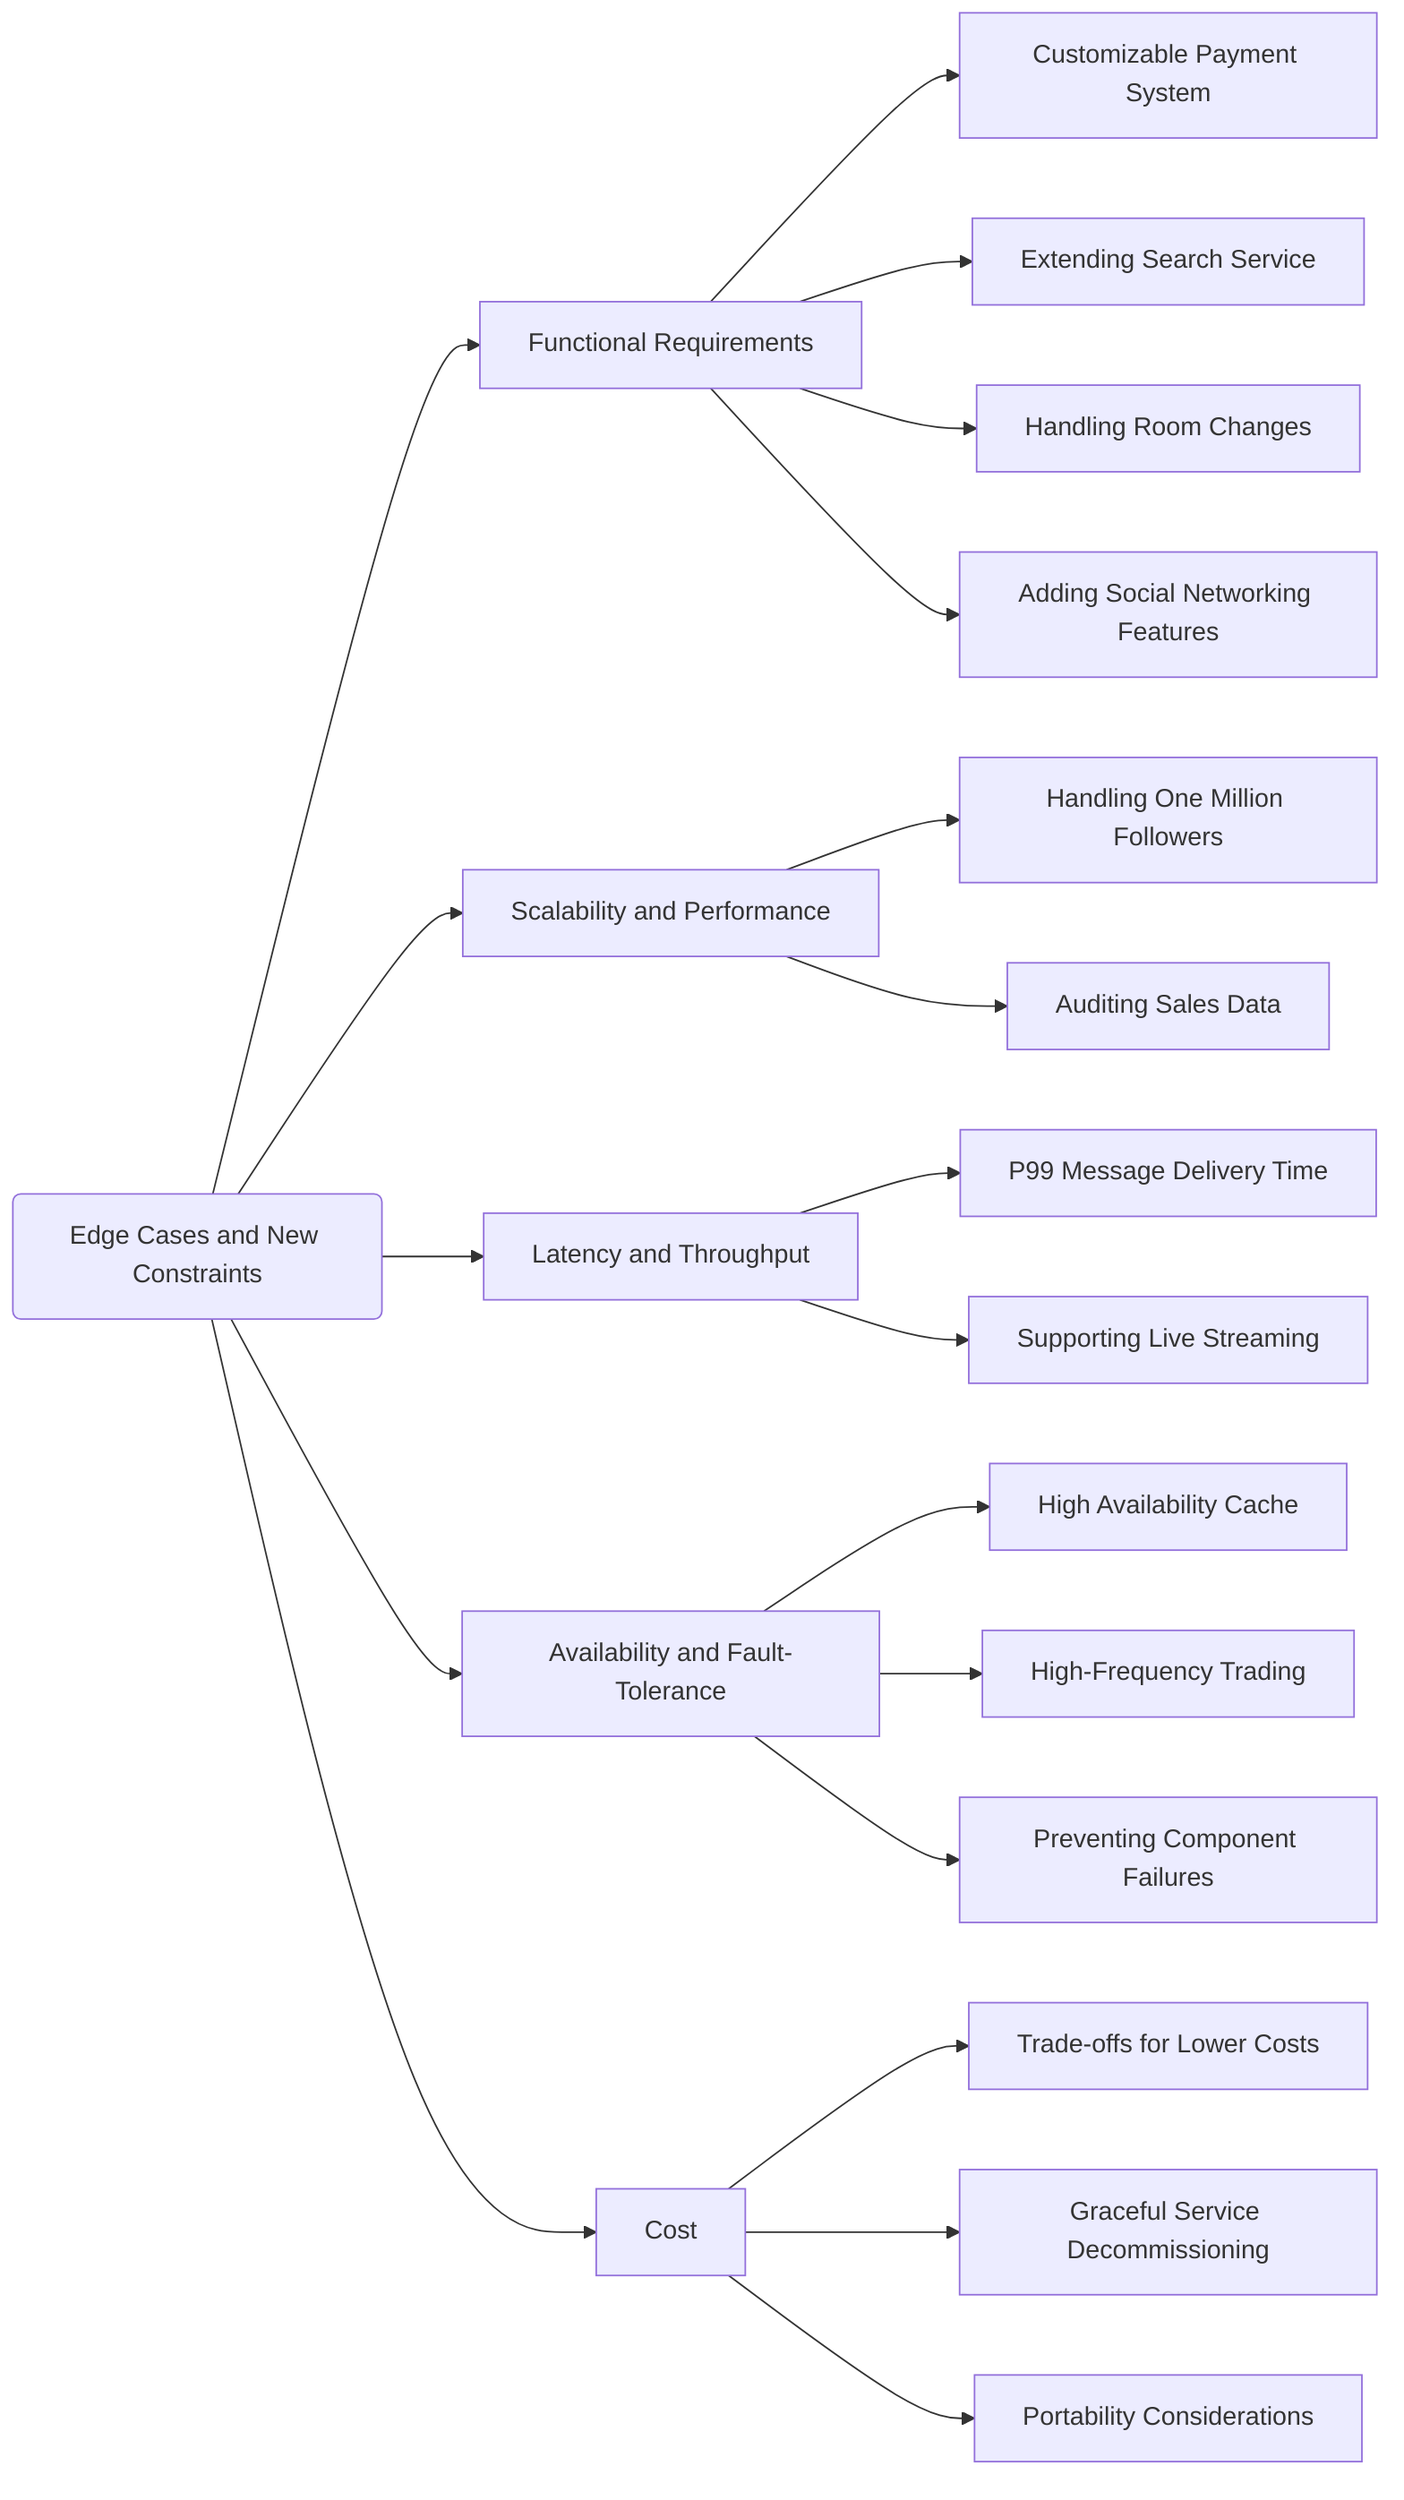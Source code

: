 graph LR
    A(Edge Cases and New Constraints) --> B[Functional Requirements]
    A --> C[Scalability and Performance]
    A --> D[Latency and Throughput]
    A --> E[Availability and Fault-Tolerance]
    A --> F[Cost]

    B --> B1[Customizable Payment System]
    B --> B2[Extending Search Service]
    B --> B3[Handling Room Changes]
    B --> B4[Adding Social Networking Features]

    C --> C1[Handling One Million Followers]
    C --> C2[Auditing Sales Data]

    D --> D1[P99 Message Delivery Time]
    D --> D2[Supporting Live Streaming]

    E --> E1[High Availability Cache]
    E --> E2[High-Frequency Trading]
    E --> E3[Preventing Component Failures]

    F --> F1[Trade-offs for Lower Costs]
    F --> F2[Graceful Service Decommissioning]
    F --> F3[Portability Considerations]